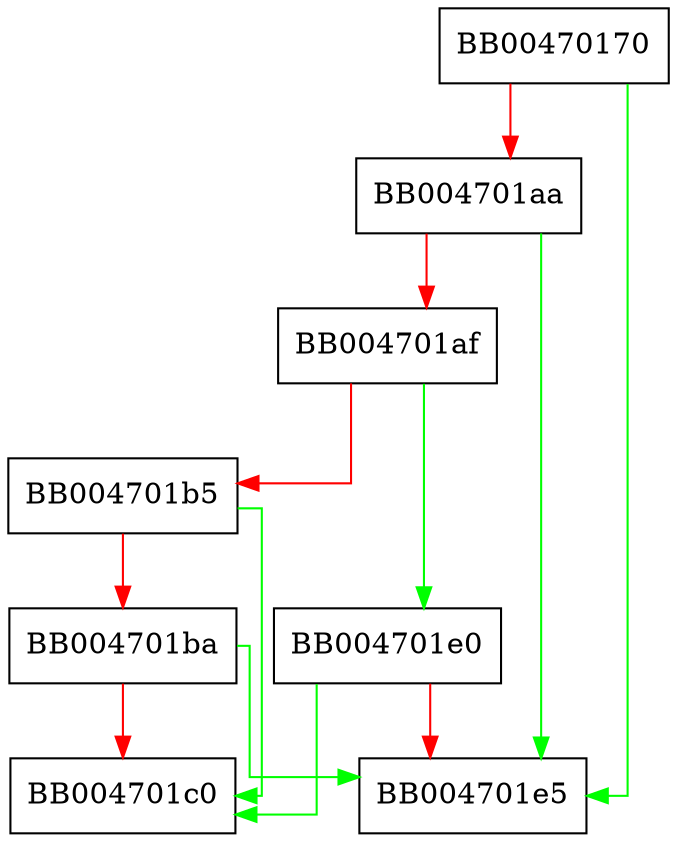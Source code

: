 digraph opt_ulong {
  node [shape="box"];
  graph [splines=ortho];
  BB00470170 -> BB004701e5 [color="green"];
  BB00470170 -> BB004701aa [color="red"];
  BB004701aa -> BB004701e5 [color="green"];
  BB004701aa -> BB004701af [color="red"];
  BB004701af -> BB004701e0 [color="green"];
  BB004701af -> BB004701b5 [color="red"];
  BB004701b5 -> BB004701c0 [color="green"];
  BB004701b5 -> BB004701ba [color="red"];
  BB004701ba -> BB004701e5 [color="green"];
  BB004701ba -> BB004701c0 [color="red"];
  BB004701e0 -> BB004701c0 [color="green"];
  BB004701e0 -> BB004701e5 [color="red"];
}